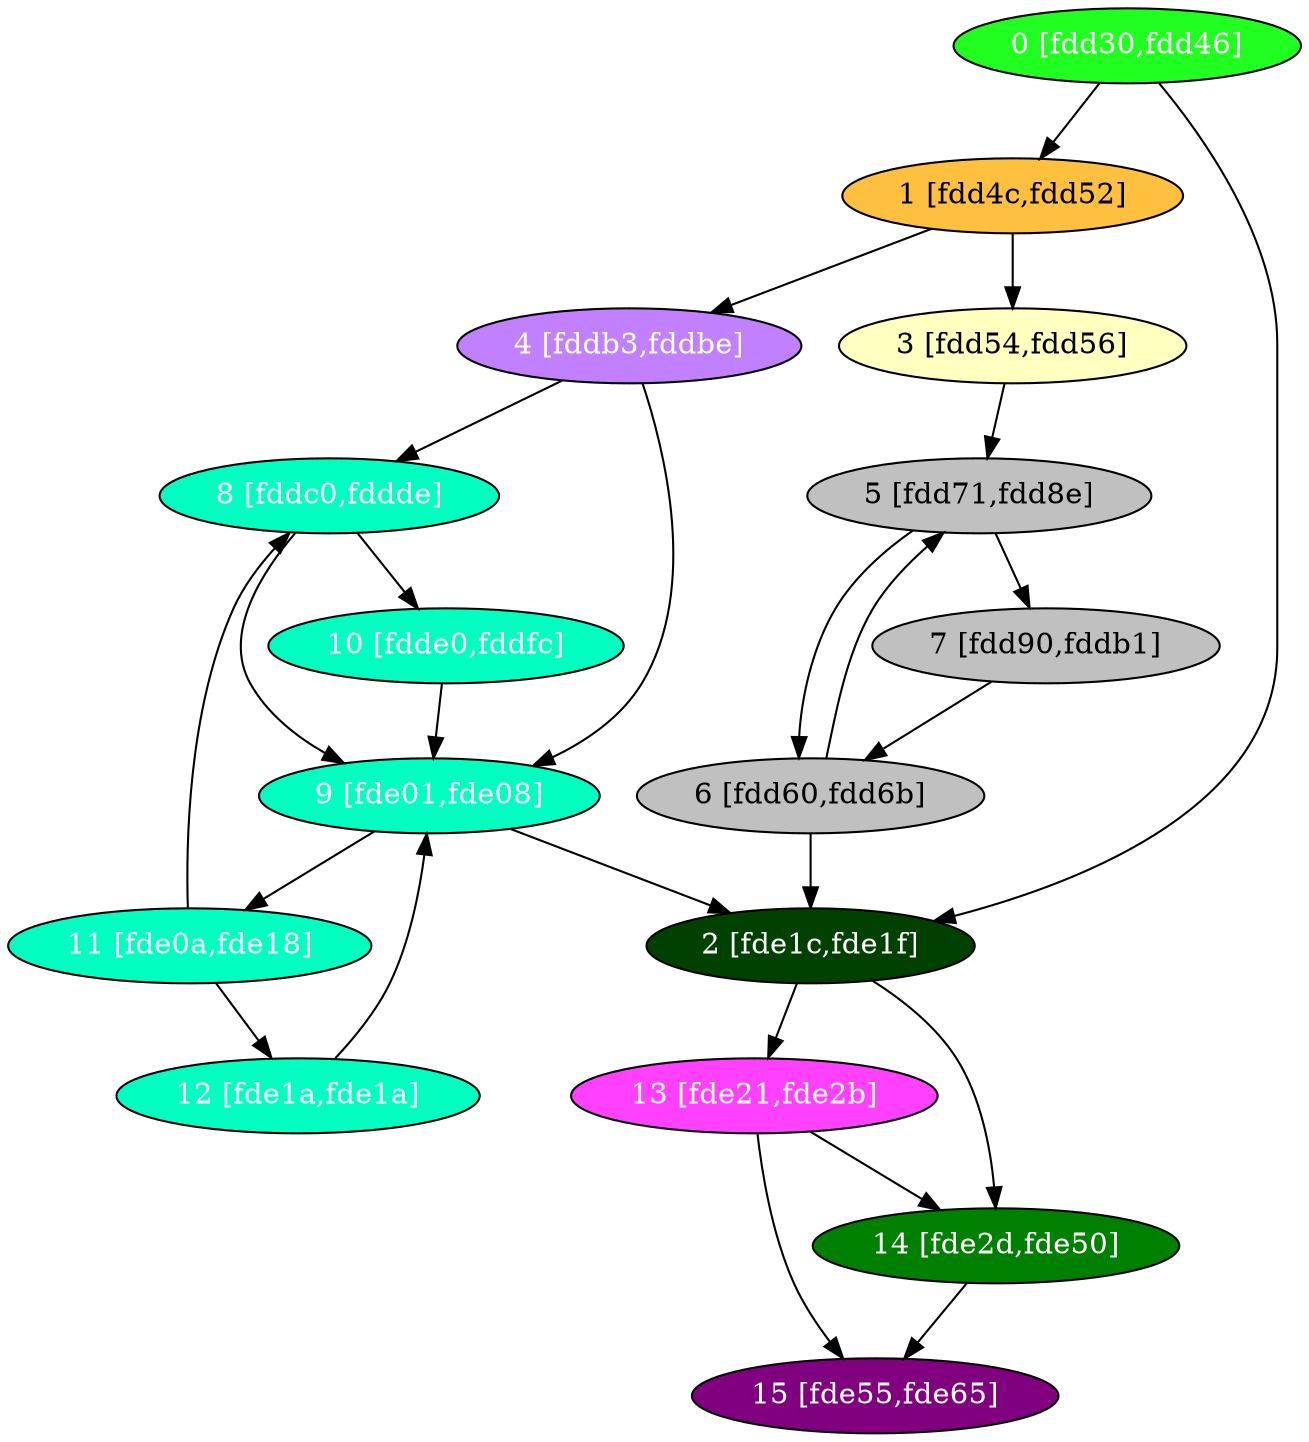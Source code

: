 diGraph libnss3{
	libnss3_0  [style=filled fillcolor="#20FF20" fontcolor="#ffffff" shape=oval label="0 [fdd30,fdd46]"]
	libnss3_1  [style=filled fillcolor="#FFC040" fontcolor="#000000" shape=oval label="1 [fdd4c,fdd52]"]
	libnss3_2  [style=filled fillcolor="#004000" fontcolor="#ffffff" shape=oval label="2 [fde1c,fde1f]"]
	libnss3_3  [style=filled fillcolor="#FFFFC0" fontcolor="#000000" shape=oval label="3 [fdd54,fdd56]"]
	libnss3_4  [style=filled fillcolor="#C080FF" fontcolor="#ffffff" shape=oval label="4 [fddb3,fddbe]"]
	libnss3_5  [style=filled fillcolor="#C0C0C0" fontcolor="#000000" shape=oval label="5 [fdd71,fdd8e]"]
	libnss3_6  [style=filled fillcolor="#C0C0C0" fontcolor="#000000" shape=oval label="6 [fdd60,fdd6b]"]
	libnss3_7  [style=filled fillcolor="#C0C0C0" fontcolor="#000000" shape=oval label="7 [fdd90,fddb1]"]
	libnss3_8  [style=filled fillcolor="#00FFC0" fontcolor="#ffffff" shape=oval label="8 [fddc0,fddde]"]
	libnss3_9  [style=filled fillcolor="#00FFC0" fontcolor="#ffffff" shape=oval label="9 [fde01,fde08]"]
	libnss3_a  [style=filled fillcolor="#00FFC0" fontcolor="#ffffff" shape=oval label="10 [fdde0,fddfc]"]
	libnss3_b  [style=filled fillcolor="#00FFC0" fontcolor="#ffffff" shape=oval label="11 [fde0a,fde18]"]
	libnss3_c  [style=filled fillcolor="#00FFC0" fontcolor="#ffffff" shape=oval label="12 [fde1a,fde1a]"]
	libnss3_d  [style=filled fillcolor="#FF40FF" fontcolor="#ffffff" shape=oval label="13 [fde21,fde2b]"]
	libnss3_e  [style=filled fillcolor="#008000" fontcolor="#ffffff" shape=oval label="14 [fde2d,fde50]"]
	libnss3_f  [style=filled fillcolor="#800080" fontcolor="#ffffff" shape=oval label="15 [fde55,fde65]"]

	libnss3_0 -> libnss3_1
	libnss3_0 -> libnss3_2
	libnss3_1 -> libnss3_3
	libnss3_1 -> libnss3_4
	libnss3_2 -> libnss3_d
	libnss3_2 -> libnss3_e
	libnss3_3 -> libnss3_5
	libnss3_4 -> libnss3_8
	libnss3_4 -> libnss3_9
	libnss3_5 -> libnss3_6
	libnss3_5 -> libnss3_7
	libnss3_6 -> libnss3_2
	libnss3_6 -> libnss3_5
	libnss3_7 -> libnss3_6
	libnss3_8 -> libnss3_9
	libnss3_8 -> libnss3_a
	libnss3_9 -> libnss3_2
	libnss3_9 -> libnss3_b
	libnss3_a -> libnss3_9
	libnss3_b -> libnss3_8
	libnss3_b -> libnss3_c
	libnss3_c -> libnss3_9
	libnss3_d -> libnss3_e
	libnss3_d -> libnss3_f
	libnss3_e -> libnss3_f
}